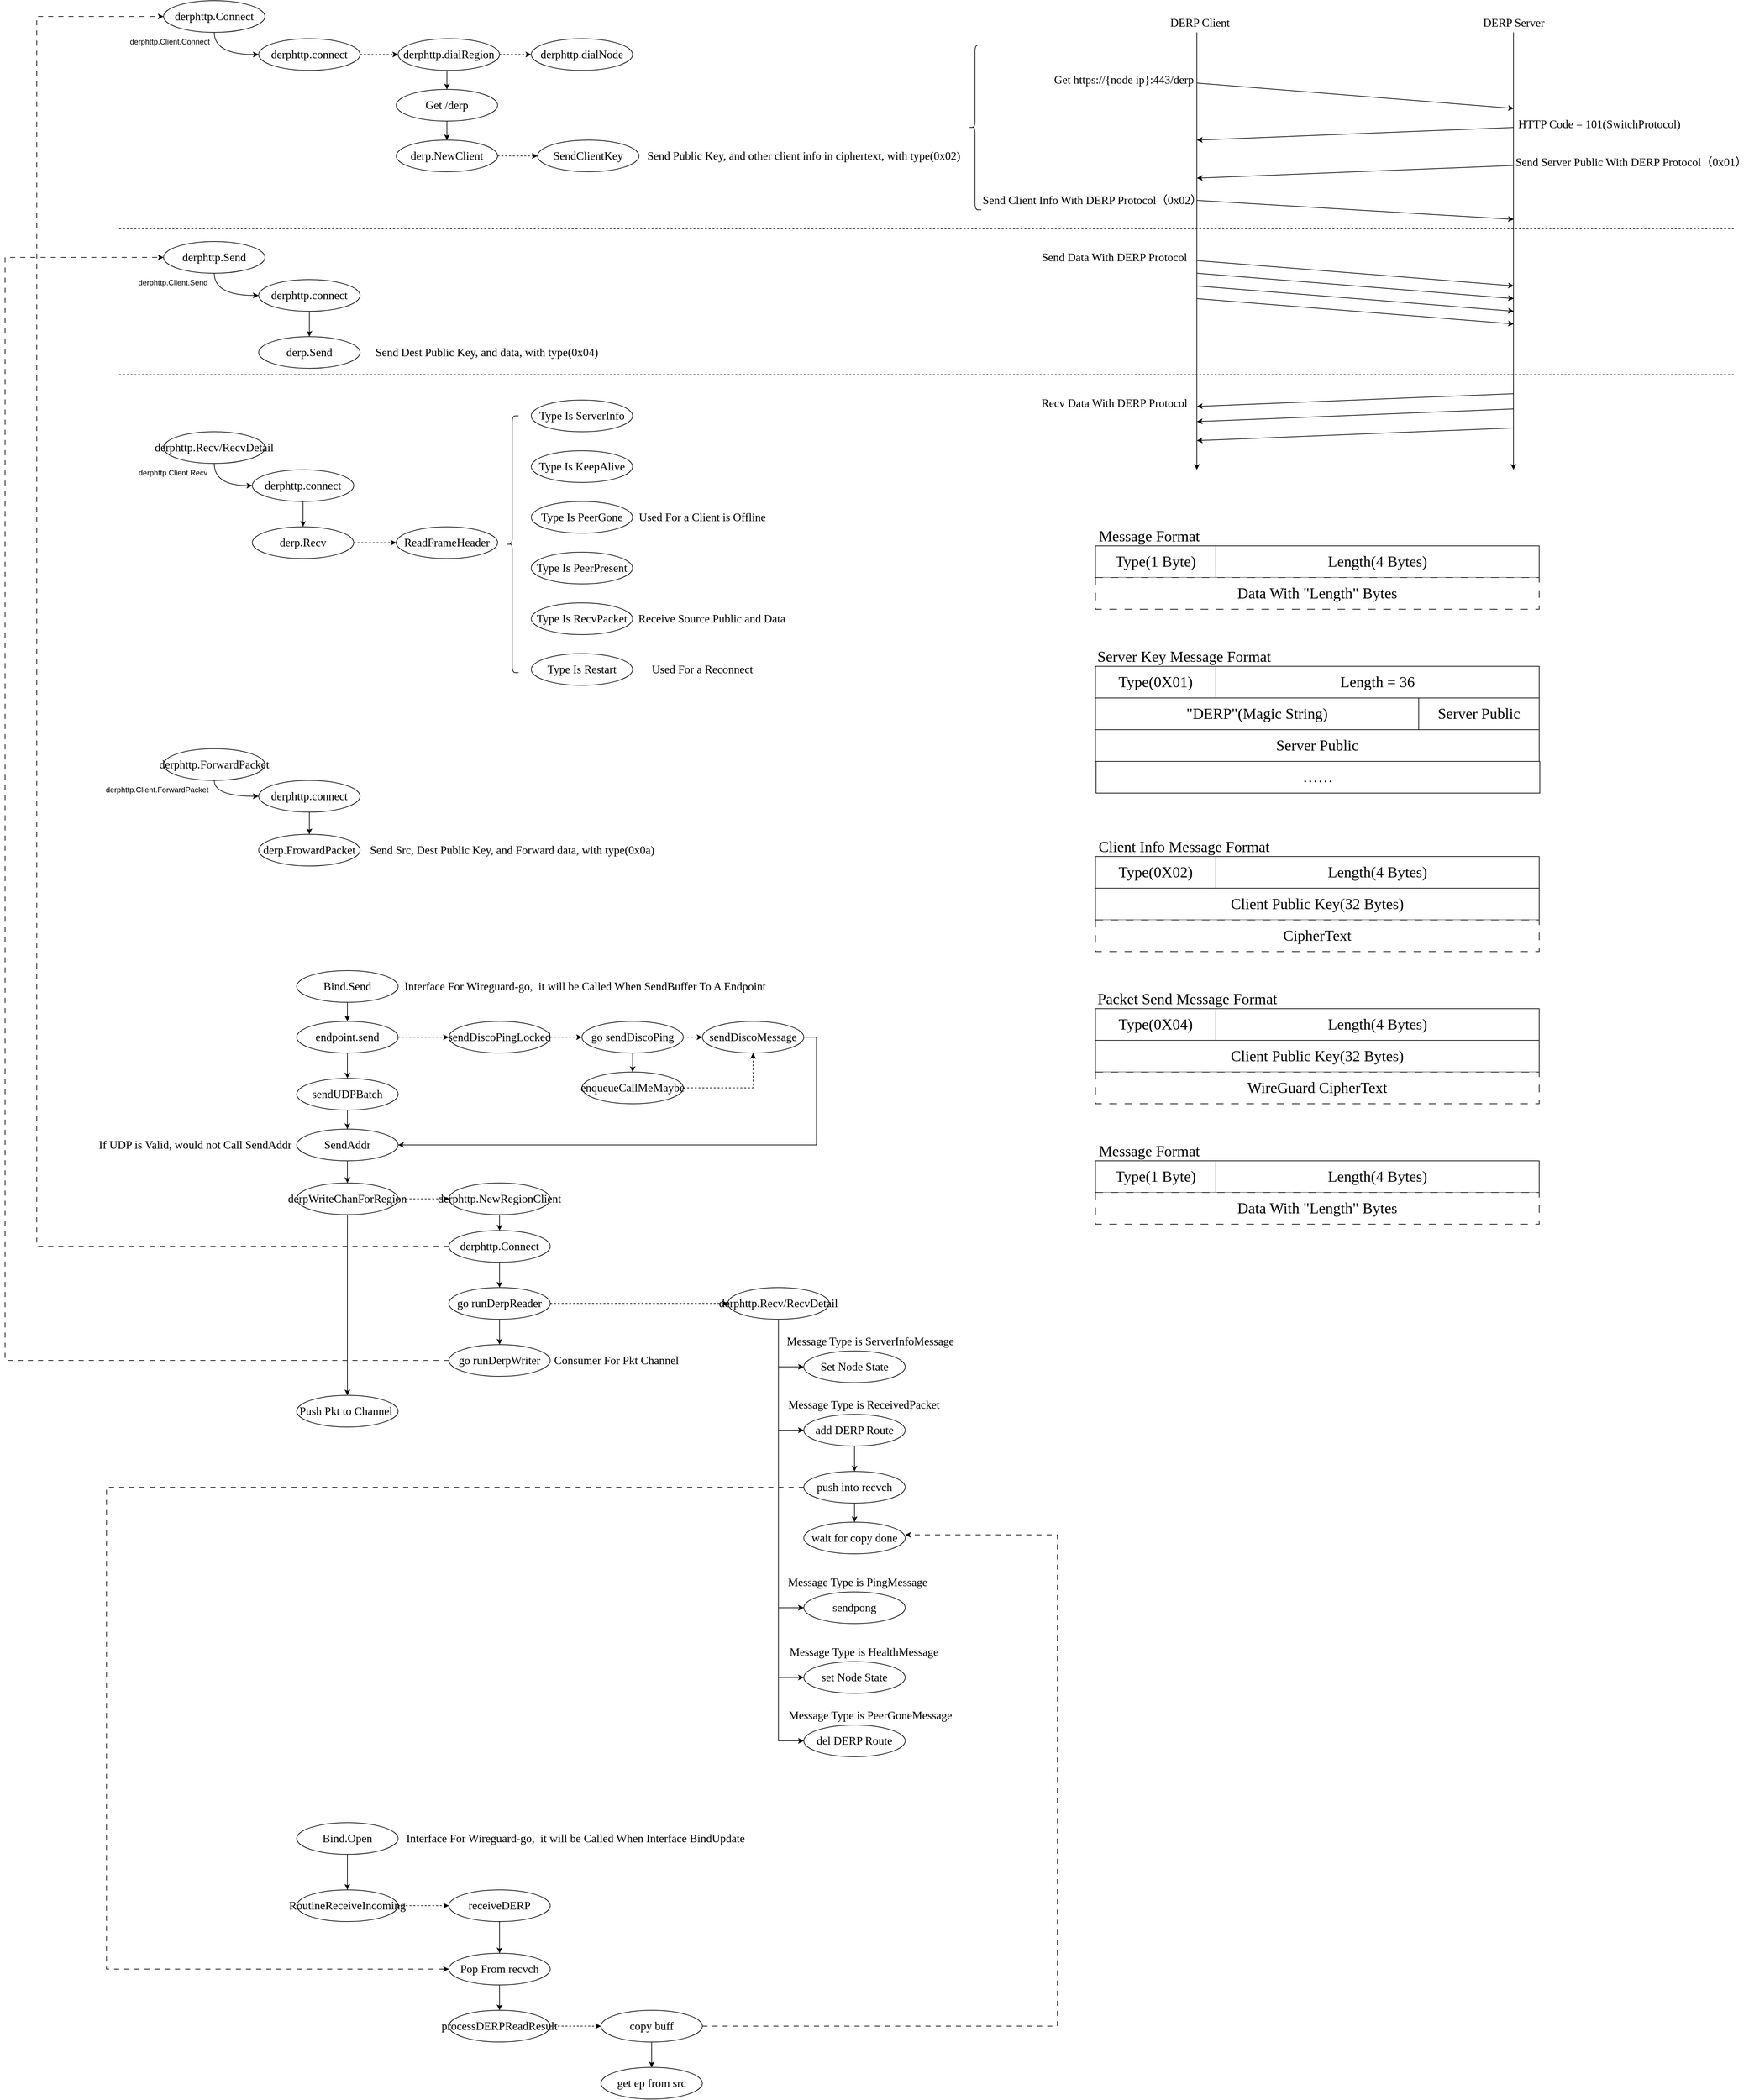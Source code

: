 <mxfile version="24.8.1">
  <diagram name="第 1 页" id="boaGlC_A0SEjg5snhlWo">
    <mxGraphModel dx="2440" dy="2461" grid="1" gridSize="10" guides="1" tooltips="1" connect="1" arrows="1" fold="1" page="1" pageScale="1" pageWidth="827" pageHeight="1169" math="0" shadow="0">
      <root>
        <mxCell id="0" />
        <mxCell id="1" parent="0" />
        <mxCell id="egJeK7IyAdFAndKhT8CJ-12" value="" style="group" vertex="1" connectable="0" parent="1">
          <mxGeometry x="260" y="-740" width="760" height="200" as="geometry" />
        </mxCell>
        <mxCell id="HHnwj9ZDeLS21Np8BCJO-33" style="edgeStyle=orthogonalEdgeStyle;rounded=0;orthogonalLoop=1;jettySize=auto;html=1;exitX=0.5;exitY=1;exitDx=0;exitDy=0;entryX=0;entryY=0.5;entryDx=0;entryDy=0;curved=1;" parent="egJeK7IyAdFAndKhT8CJ-12" source="HHnwj9ZDeLS21Np8BCJO-30" target="HHnwj9ZDeLS21Np8BCJO-32" edge="1">
          <mxGeometry relative="1" as="geometry" />
        </mxCell>
        <mxCell id="HHnwj9ZDeLS21Np8BCJO-30" value="&lt;font style=&quot;font-size: 18px;&quot; face=&quot;Times New Roman&quot;&gt;derphttp.Send&lt;/font&gt;" style="ellipse;whiteSpace=wrap;html=1;" parent="egJeK7IyAdFAndKhT8CJ-12" vertex="1">
          <mxGeometry x="50" width="160" height="50" as="geometry" />
        </mxCell>
        <mxCell id="HHnwj9ZDeLS21Np8BCJO-36" style="edgeStyle=orthogonalEdgeStyle;rounded=0;orthogonalLoop=1;jettySize=auto;html=1;exitX=0.5;exitY=1;exitDx=0;exitDy=0;entryX=0.5;entryY=0;entryDx=0;entryDy=0;" parent="egJeK7IyAdFAndKhT8CJ-12" source="HHnwj9ZDeLS21Np8BCJO-32" target="HHnwj9ZDeLS21Np8BCJO-35" edge="1">
          <mxGeometry relative="1" as="geometry" />
        </mxCell>
        <mxCell id="HHnwj9ZDeLS21Np8BCJO-32" value="&lt;font style=&quot;font-size: 18px;&quot; face=&quot;Times New Roman&quot;&gt;derphttp.connect&lt;/font&gt;" style="ellipse;whiteSpace=wrap;html=1;" parent="egJeK7IyAdFAndKhT8CJ-12" vertex="1">
          <mxGeometry x="200" y="60" width="160" height="50" as="geometry" />
        </mxCell>
        <mxCell id="HHnwj9ZDeLS21Np8BCJO-34" value="derphttp.Client.Send" style="text;html=1;align=center;verticalAlign=middle;whiteSpace=wrap;rounded=0;" parent="egJeK7IyAdFAndKhT8CJ-12" vertex="1">
          <mxGeometry y="50" width="130" height="30" as="geometry" />
        </mxCell>
        <mxCell id="HHnwj9ZDeLS21Np8BCJO-35" value="&lt;font style=&quot;font-size: 18px;&quot; face=&quot;Times New Roman&quot;&gt;derp.Send&lt;/font&gt;" style="ellipse;whiteSpace=wrap;html=1;" parent="egJeK7IyAdFAndKhT8CJ-12" vertex="1">
          <mxGeometry x="200" y="150" width="160" height="50" as="geometry" />
        </mxCell>
        <mxCell id="HHnwj9ZDeLS21Np8BCJO-38" value="&lt;font style=&quot;font-size: 18px;&quot; face=&quot;Times New Roman&quot;&gt;Send Dest Public Key, and data, with type(0x04)&lt;/font&gt;" style="text;html=1;align=center;verticalAlign=middle;whiteSpace=wrap;rounded=0;" parent="egJeK7IyAdFAndKhT8CJ-12" vertex="1">
          <mxGeometry x="360" y="160" width="400" height="30" as="geometry" />
        </mxCell>
        <mxCell id="egJeK7IyAdFAndKhT8CJ-14" value="" style="group" vertex="1" connectable="0" parent="1">
          <mxGeometry x="250" y="-1120" width="1330" height="270" as="geometry" />
        </mxCell>
        <mxCell id="HHnwj9ZDeLS21Np8BCJO-12" style="edgeStyle=orthogonalEdgeStyle;rounded=0;orthogonalLoop=1;jettySize=auto;html=1;exitX=0.5;exitY=1;exitDx=0;exitDy=0;entryX=0;entryY=0.5;entryDx=0;entryDy=0;curved=1;" parent="egJeK7IyAdFAndKhT8CJ-14" source="HHnwj9ZDeLS21Np8BCJO-9" target="HHnwj9ZDeLS21Np8BCJO-11" edge="1">
          <mxGeometry relative="1" as="geometry" />
        </mxCell>
        <mxCell id="HHnwj9ZDeLS21Np8BCJO-9" value="&lt;font style=&quot;font-size: 18px;&quot; face=&quot;Times New Roman&quot;&gt;derphttp.Connect&lt;/font&gt;" style="ellipse;whiteSpace=wrap;html=1;" parent="egJeK7IyAdFAndKhT8CJ-14" vertex="1">
          <mxGeometry x="60" width="160" height="50" as="geometry" />
        </mxCell>
        <mxCell id="HHnwj9ZDeLS21Np8BCJO-27" style="edgeStyle=orthogonalEdgeStyle;rounded=0;orthogonalLoop=1;jettySize=auto;html=1;exitX=1;exitY=0.5;exitDx=0;exitDy=0;entryX=0;entryY=0.5;entryDx=0;entryDy=0;dashed=1;" parent="egJeK7IyAdFAndKhT8CJ-14" source="HHnwj9ZDeLS21Np8BCJO-11" target="HHnwj9ZDeLS21Np8BCJO-18" edge="1">
          <mxGeometry relative="1" as="geometry" />
        </mxCell>
        <mxCell id="HHnwj9ZDeLS21Np8BCJO-11" value="&lt;font style=&quot;font-size: 18px;&quot; face=&quot;Times New Roman&quot;&gt;derphttp.connect&lt;/font&gt;" style="ellipse;whiteSpace=wrap;html=1;" parent="egJeK7IyAdFAndKhT8CJ-14" vertex="1">
          <mxGeometry x="210" y="60" width="160" height="50" as="geometry" />
        </mxCell>
        <mxCell id="HHnwj9ZDeLS21Np8BCJO-14" value="derphttp.Client.Connect" style="text;html=1;align=center;verticalAlign=middle;whiteSpace=wrap;rounded=0;" parent="egJeK7IyAdFAndKhT8CJ-14" vertex="1">
          <mxGeometry y="50" width="140" height="30" as="geometry" />
        </mxCell>
        <mxCell id="HHnwj9ZDeLS21Np8BCJO-25" style="edgeStyle=orthogonalEdgeStyle;rounded=0;orthogonalLoop=1;jettySize=auto;html=1;exitX=0.5;exitY=1;exitDx=0;exitDy=0;entryX=0.5;entryY=0;entryDx=0;entryDy=0;" parent="egJeK7IyAdFAndKhT8CJ-14" source="HHnwj9ZDeLS21Np8BCJO-18" target="HHnwj9ZDeLS21Np8BCJO-19" edge="1">
          <mxGeometry relative="1" as="geometry" />
        </mxCell>
        <mxCell id="HHnwj9ZDeLS21Np8BCJO-29" style="edgeStyle=orthogonalEdgeStyle;rounded=0;orthogonalLoop=1;jettySize=auto;html=1;exitX=1;exitY=0.5;exitDx=0;exitDy=0;entryX=0;entryY=0.5;entryDx=0;entryDy=0;dashed=1;" parent="egJeK7IyAdFAndKhT8CJ-14" source="HHnwj9ZDeLS21Np8BCJO-18" target="HHnwj9ZDeLS21Np8BCJO-28" edge="1">
          <mxGeometry relative="1" as="geometry" />
        </mxCell>
        <mxCell id="HHnwj9ZDeLS21Np8BCJO-18" value="&lt;font style=&quot;font-size: 18px;&quot; face=&quot;Times New Roman&quot;&gt;derphttp.dialRegion&lt;/font&gt;" style="ellipse;whiteSpace=wrap;html=1;" parent="egJeK7IyAdFAndKhT8CJ-14" vertex="1">
          <mxGeometry x="430" y="60" width="160" height="50" as="geometry" />
        </mxCell>
        <mxCell id="HHnwj9ZDeLS21Np8BCJO-26" style="edgeStyle=orthogonalEdgeStyle;rounded=0;orthogonalLoop=1;jettySize=auto;html=1;exitX=0.5;exitY=1;exitDx=0;exitDy=0;entryX=0.5;entryY=0;entryDx=0;entryDy=0;" parent="egJeK7IyAdFAndKhT8CJ-14" source="HHnwj9ZDeLS21Np8BCJO-19" target="HHnwj9ZDeLS21Np8BCJO-20" edge="1">
          <mxGeometry relative="1" as="geometry" />
        </mxCell>
        <mxCell id="HHnwj9ZDeLS21Np8BCJO-19" value="&lt;font style=&quot;font-size: 18px;&quot; face=&quot;Times New Roman&quot;&gt;Get /derp&lt;/font&gt;" style="ellipse;whiteSpace=wrap;html=1;" parent="egJeK7IyAdFAndKhT8CJ-14" vertex="1">
          <mxGeometry x="427" y="140" width="160" height="50" as="geometry" />
        </mxCell>
        <mxCell id="HHnwj9ZDeLS21Np8BCJO-24" style="edgeStyle=orthogonalEdgeStyle;rounded=0;orthogonalLoop=1;jettySize=auto;html=1;exitX=1;exitY=0.5;exitDx=0;exitDy=0;entryX=0;entryY=0.5;entryDx=0;entryDy=0;dashed=1;" parent="egJeK7IyAdFAndKhT8CJ-14" source="HHnwj9ZDeLS21Np8BCJO-20" target="HHnwj9ZDeLS21Np8BCJO-21" edge="1">
          <mxGeometry relative="1" as="geometry" />
        </mxCell>
        <mxCell id="HHnwj9ZDeLS21Np8BCJO-20" value="&lt;span style=&quot;font-family: &amp;quot;Times New Roman&amp;quot;; font-size: 18px;&quot;&gt;derp.NewClient&lt;/span&gt;" style="ellipse;whiteSpace=wrap;html=1;" parent="egJeK7IyAdFAndKhT8CJ-14" vertex="1">
          <mxGeometry x="427" y="220" width="160" height="50" as="geometry" />
        </mxCell>
        <mxCell id="HHnwj9ZDeLS21Np8BCJO-21" value="&lt;span style=&quot;font-family: &amp;quot;Times New Roman&amp;quot;; font-size: 18px;&quot;&gt;SendClientKey&lt;/span&gt;" style="ellipse;whiteSpace=wrap;html=1;" parent="egJeK7IyAdFAndKhT8CJ-14" vertex="1">
          <mxGeometry x="650" y="220" width="160" height="50" as="geometry" />
        </mxCell>
        <mxCell id="HHnwj9ZDeLS21Np8BCJO-23" value="&lt;font style=&quot;font-size: 18px;&quot; face=&quot;Times New Roman&quot;&gt;Send Public Key, and other client info in ciphertext, with type(0x02)&lt;/font&gt;" style="text;html=1;align=center;verticalAlign=middle;whiteSpace=wrap;rounded=0;" parent="egJeK7IyAdFAndKhT8CJ-14" vertex="1">
          <mxGeometry x="810" y="230" width="520" height="30" as="geometry" />
        </mxCell>
        <mxCell id="HHnwj9ZDeLS21Np8BCJO-28" value="&lt;font style=&quot;font-size: 18px;&quot; face=&quot;Times New Roman&quot;&gt;derphttp.dialNode&lt;/font&gt;" style="ellipse;whiteSpace=wrap;html=1;" parent="egJeK7IyAdFAndKhT8CJ-14" vertex="1">
          <mxGeometry x="640" y="60" width="160" height="50" as="geometry" />
        </mxCell>
        <mxCell id="egJeK7IyAdFAndKhT8CJ-16" value="" style="group" vertex="1" connectable="0" parent="1">
          <mxGeometry x="210" y="60" width="890" height="185" as="geometry" />
        </mxCell>
        <mxCell id="HHnwj9ZDeLS21Np8BCJO-46" value="&lt;font style=&quot;font-size: 18px;&quot; face=&quot;Times New Roman&quot;&gt;derp.FrowardPacket&lt;/font&gt;" style="ellipse;whiteSpace=wrap;html=1;" parent="egJeK7IyAdFAndKhT8CJ-16" vertex="1">
          <mxGeometry x="250" y="135" width="160" height="50" as="geometry" />
        </mxCell>
        <mxCell id="HHnwj9ZDeLS21Np8BCJO-47" style="edgeStyle=orthogonalEdgeStyle;rounded=0;orthogonalLoop=1;jettySize=auto;html=1;exitX=0.5;exitY=1;exitDx=0;exitDy=0;" parent="egJeK7IyAdFAndKhT8CJ-16" source="HHnwj9ZDeLS21Np8BCJO-43" target="HHnwj9ZDeLS21Np8BCJO-46" edge="1">
          <mxGeometry relative="1" as="geometry" />
        </mxCell>
        <mxCell id="HHnwj9ZDeLS21Np8BCJO-45" style="edgeStyle=orthogonalEdgeStyle;rounded=0;orthogonalLoop=1;jettySize=auto;html=1;exitX=0.5;exitY=1;exitDx=0;exitDy=0;entryX=0;entryY=0.5;entryDx=0;entryDy=0;curved=1;" parent="egJeK7IyAdFAndKhT8CJ-16" source="HHnwj9ZDeLS21Np8BCJO-39" target="HHnwj9ZDeLS21Np8BCJO-43" edge="1">
          <mxGeometry relative="1" as="geometry" />
        </mxCell>
        <mxCell id="HHnwj9ZDeLS21Np8BCJO-39" value="&lt;font style=&quot;font-size: 18px;&quot; face=&quot;Times New Roman&quot;&gt;derphttp.ForwardPacket&lt;/font&gt;" style="ellipse;whiteSpace=wrap;html=1;" parent="egJeK7IyAdFAndKhT8CJ-16" vertex="1">
          <mxGeometry x="100" width="160" height="50" as="geometry" />
        </mxCell>
        <mxCell id="HHnwj9ZDeLS21Np8BCJO-42" value="derphttp.Client.ForwardPacket" style="text;html=1;align=center;verticalAlign=middle;whiteSpace=wrap;rounded=0;" parent="egJeK7IyAdFAndKhT8CJ-16" vertex="1">
          <mxGeometry y="50" width="180" height="30" as="geometry" />
        </mxCell>
        <mxCell id="HHnwj9ZDeLS21Np8BCJO-43" value="&lt;font style=&quot;font-size: 18px;&quot; face=&quot;Times New Roman&quot;&gt;derphttp.connect&lt;/font&gt;" style="ellipse;whiteSpace=wrap;html=1;" parent="egJeK7IyAdFAndKhT8CJ-16" vertex="1">
          <mxGeometry x="250" y="50" width="160" height="50" as="geometry" />
        </mxCell>
        <mxCell id="HHnwj9ZDeLS21Np8BCJO-48" value="&lt;font style=&quot;font-size: 18px;&quot; face=&quot;Times New Roman&quot;&gt;Send Src, Dest Public Key, and Forward data, with type(0x0a)&lt;/font&gt;" style="text;html=1;align=center;verticalAlign=middle;whiteSpace=wrap;rounded=0;" parent="egJeK7IyAdFAndKhT8CJ-16" vertex="1">
          <mxGeometry x="410" y="145" width="480" height="30" as="geometry" />
        </mxCell>
        <mxCell id="egJeK7IyAdFAndKhT8CJ-17" value="" style="group" vertex="1" connectable="0" parent="1">
          <mxGeometry x="260" y="-490" width="1040" height="450" as="geometry" />
        </mxCell>
        <mxCell id="HHnwj9ZDeLS21Np8BCJO-53" style="edgeStyle=orthogonalEdgeStyle;rounded=0;orthogonalLoop=1;jettySize=auto;html=1;exitX=0.5;exitY=1;exitDx=0;exitDy=0;entryX=0;entryY=0.5;entryDx=0;entryDy=0;curved=1;" parent="egJeK7IyAdFAndKhT8CJ-17" source="HHnwj9ZDeLS21Np8BCJO-49" target="HHnwj9ZDeLS21Np8BCJO-52" edge="1">
          <mxGeometry relative="1" as="geometry" />
        </mxCell>
        <mxCell id="HHnwj9ZDeLS21Np8BCJO-49" value="&lt;font style=&quot;font-size: 18px;&quot; face=&quot;Times New Roman&quot;&gt;derphttp.Recv/RecvDetail&lt;/font&gt;" style="ellipse;whiteSpace=wrap;html=1;" parent="egJeK7IyAdFAndKhT8CJ-17" vertex="1">
          <mxGeometry x="50" y="50" width="160" height="50" as="geometry" />
        </mxCell>
        <mxCell id="HHnwj9ZDeLS21Np8BCJO-56" style="edgeStyle=orthogonalEdgeStyle;rounded=0;orthogonalLoop=1;jettySize=auto;html=1;exitX=0.5;exitY=1;exitDx=0;exitDy=0;entryX=0.5;entryY=0;entryDx=0;entryDy=0;" parent="egJeK7IyAdFAndKhT8CJ-17" source="HHnwj9ZDeLS21Np8BCJO-52" target="HHnwj9ZDeLS21Np8BCJO-55" edge="1">
          <mxGeometry relative="1" as="geometry" />
        </mxCell>
        <mxCell id="HHnwj9ZDeLS21Np8BCJO-52" value="&lt;font style=&quot;font-size: 18px;&quot; face=&quot;Times New Roman&quot;&gt;derphttp.connect&lt;/font&gt;" style="ellipse;whiteSpace=wrap;html=1;" parent="egJeK7IyAdFAndKhT8CJ-17" vertex="1">
          <mxGeometry x="190" y="110" width="160" height="50" as="geometry" />
        </mxCell>
        <mxCell id="HHnwj9ZDeLS21Np8BCJO-54" value="derphttp.Client.Recv" style="text;html=1;align=center;verticalAlign=middle;whiteSpace=wrap;rounded=0;" parent="egJeK7IyAdFAndKhT8CJ-17" vertex="1">
          <mxGeometry y="100" width="130" height="30" as="geometry" />
        </mxCell>
        <mxCell id="HHnwj9ZDeLS21Np8BCJO-73" style="edgeStyle=orthogonalEdgeStyle;rounded=0;orthogonalLoop=1;jettySize=auto;html=1;exitX=1;exitY=0.5;exitDx=0;exitDy=0;entryX=0;entryY=0.5;entryDx=0;entryDy=0;dashed=1;" parent="egJeK7IyAdFAndKhT8CJ-17" source="HHnwj9ZDeLS21Np8BCJO-55" target="HHnwj9ZDeLS21Np8BCJO-58" edge="1">
          <mxGeometry relative="1" as="geometry" />
        </mxCell>
        <mxCell id="HHnwj9ZDeLS21Np8BCJO-55" value="&lt;font style=&quot;font-size: 18px;&quot; face=&quot;Times New Roman&quot;&gt;derp.Recv&lt;/font&gt;" style="ellipse;whiteSpace=wrap;html=1;" parent="egJeK7IyAdFAndKhT8CJ-17" vertex="1">
          <mxGeometry x="190" y="200" width="160" height="50" as="geometry" />
        </mxCell>
        <mxCell id="HHnwj9ZDeLS21Np8BCJO-58" value="&lt;font style=&quot;font-size: 18px;&quot; face=&quot;Times New Roman&quot;&gt;ReadFrameHeader&lt;/font&gt;" style="ellipse;whiteSpace=wrap;html=1;" parent="egJeK7IyAdFAndKhT8CJ-17" vertex="1">
          <mxGeometry x="417" y="200" width="160" height="50" as="geometry" />
        </mxCell>
        <mxCell id="HHnwj9ZDeLS21Np8BCJO-60" value="" style="shape=curlyBracket;whiteSpace=wrap;html=1;rounded=1;labelPosition=left;verticalLabelPosition=middle;align=right;verticalAlign=middle;" parent="egJeK7IyAdFAndKhT8CJ-17" vertex="1">
          <mxGeometry x="590" y="25" width="20" height="405" as="geometry" />
        </mxCell>
        <mxCell id="HHnwj9ZDeLS21Np8BCJO-61" value="&lt;font style=&quot;font-size: 18px;&quot; face=&quot;Times New Roman&quot;&gt;Type Is ServerInfo&lt;/font&gt;" style="ellipse;whiteSpace=wrap;html=1;" parent="egJeK7IyAdFAndKhT8CJ-17" vertex="1">
          <mxGeometry x="630" width="160" height="50" as="geometry" />
        </mxCell>
        <mxCell id="HHnwj9ZDeLS21Np8BCJO-62" value="&lt;font style=&quot;font-size: 18px;&quot; face=&quot;Times New Roman&quot;&gt;Type Is KeepAlive&lt;/font&gt;" style="ellipse;whiteSpace=wrap;html=1;" parent="egJeK7IyAdFAndKhT8CJ-17" vertex="1">
          <mxGeometry x="630" y="80" width="160" height="50" as="geometry" />
        </mxCell>
        <mxCell id="HHnwj9ZDeLS21Np8BCJO-65" value="&lt;font style=&quot;font-size: 18px;&quot; face=&quot;Times New Roman&quot;&gt;Type Is PeerGone&lt;/font&gt;" style="ellipse;whiteSpace=wrap;html=1;" parent="egJeK7IyAdFAndKhT8CJ-17" vertex="1">
          <mxGeometry x="630" y="160" width="160" height="50" as="geometry" />
        </mxCell>
        <mxCell id="HHnwj9ZDeLS21Np8BCJO-66" value="&lt;font style=&quot;font-size: 18px;&quot; face=&quot;Times New Roman&quot;&gt;Used For a Client is Offline&lt;/font&gt;" style="text;html=1;align=center;verticalAlign=middle;whiteSpace=wrap;rounded=0;" parent="egJeK7IyAdFAndKhT8CJ-17" vertex="1">
          <mxGeometry x="790" y="170" width="220" height="30" as="geometry" />
        </mxCell>
        <mxCell id="HHnwj9ZDeLS21Np8BCJO-67" value="&lt;font style=&quot;font-size: 18px;&quot; face=&quot;Times New Roman&quot;&gt;Type Is PeerPresent&lt;/font&gt;" style="ellipse;whiteSpace=wrap;html=1;" parent="egJeK7IyAdFAndKhT8CJ-17" vertex="1">
          <mxGeometry x="630" y="240" width="160" height="50" as="geometry" />
        </mxCell>
        <mxCell id="HHnwj9ZDeLS21Np8BCJO-68" value="&lt;font style=&quot;font-size: 18px;&quot; face=&quot;Times New Roman&quot;&gt;Type Is RecvPacket&lt;/font&gt;" style="ellipse;whiteSpace=wrap;html=1;" parent="egJeK7IyAdFAndKhT8CJ-17" vertex="1">
          <mxGeometry x="630" y="320" width="160" height="50" as="geometry" />
        </mxCell>
        <mxCell id="HHnwj9ZDeLS21Np8BCJO-69" value="&lt;font style=&quot;font-size: 18px;&quot; face=&quot;Times New Roman&quot;&gt;Receive Source Public and Data&lt;/font&gt;" style="text;html=1;align=center;verticalAlign=middle;whiteSpace=wrap;rounded=0;" parent="egJeK7IyAdFAndKhT8CJ-17" vertex="1">
          <mxGeometry x="790" y="330" width="250" height="30" as="geometry" />
        </mxCell>
        <mxCell id="HHnwj9ZDeLS21Np8BCJO-70" value="&lt;font style=&quot;font-size: 18px;&quot; face=&quot;Times New Roman&quot;&gt;Type Is Restart&lt;/font&gt;" style="ellipse;whiteSpace=wrap;html=1;" parent="egJeK7IyAdFAndKhT8CJ-17" vertex="1">
          <mxGeometry x="630" y="400" width="160" height="50" as="geometry" />
        </mxCell>
        <mxCell id="HHnwj9ZDeLS21Np8BCJO-71" value="&lt;font style=&quot;font-size: 18px;&quot; face=&quot;Times New Roman&quot;&gt;Used For a Reconnect&lt;/font&gt;" style="text;html=1;align=center;verticalAlign=middle;whiteSpace=wrap;rounded=0;" parent="egJeK7IyAdFAndKhT8CJ-17" vertex="1">
          <mxGeometry x="790" y="410" width="220" height="30" as="geometry" />
        </mxCell>
        <mxCell id="egJeK7IyAdFAndKhT8CJ-20" value="" style="endArrow=none;dashed=1;html=1;rounded=0;" edge="1" parent="1">
          <mxGeometry width="50" height="50" relative="1" as="geometry">
            <mxPoint x="240" y="-760" as="sourcePoint" />
            <mxPoint x="2790" y="-760" as="targetPoint" />
          </mxGeometry>
        </mxCell>
        <mxCell id="oFC3k6cB1DwRkjMcpZ91-4" value="&lt;font style=&quot;font-size: 18px;&quot; face=&quot;Times New Roman&quot;&gt;DERP Client&lt;/font&gt;" style="text;html=1;align=center;verticalAlign=middle;whiteSpace=wrap;rounded=0;" parent="1" vertex="1">
          <mxGeometry x="1870" y="-1100" width="150" height="30" as="geometry" />
        </mxCell>
        <mxCell id="oFC3k6cB1DwRkjMcpZ91-5" value="&lt;font style=&quot;font-size: 18px;&quot; face=&quot;Times New Roman&quot;&gt;DERP Server&lt;/font&gt;" style="text;html=1;align=center;verticalAlign=middle;whiteSpace=wrap;rounded=0;" parent="1" vertex="1">
          <mxGeometry x="2380" y="-1100" width="120" height="30" as="geometry" />
        </mxCell>
        <mxCell id="oFC3k6cB1DwRkjMcpZ91-6" value="" style="endArrow=classic;html=1;rounded=0;" parent="1" edge="1">
          <mxGeometry width="50" height="50" relative="1" as="geometry">
            <mxPoint x="1940" y="-1070" as="sourcePoint" />
            <mxPoint x="1940" y="-380" as="targetPoint" />
          </mxGeometry>
        </mxCell>
        <mxCell id="oFC3k6cB1DwRkjMcpZ91-7" value="" style="endArrow=classic;html=1;rounded=0;" parent="1" edge="1">
          <mxGeometry width="50" height="50" relative="1" as="geometry">
            <mxPoint x="2439.5" y="-1070" as="sourcePoint" />
            <mxPoint x="2439.5" y="-380" as="targetPoint" />
          </mxGeometry>
        </mxCell>
        <mxCell id="egJeK7IyAdFAndKhT8CJ-1" value="" style="endArrow=classic;html=1;rounded=0;" edge="1" parent="1">
          <mxGeometry width="50" height="50" relative="1" as="geometry">
            <mxPoint x="1940" y="-990" as="sourcePoint" />
            <mxPoint x="2440" y="-950" as="targetPoint" />
          </mxGeometry>
        </mxCell>
        <mxCell id="egJeK7IyAdFAndKhT8CJ-2" value="&lt;font style=&quot;font-size: 18px;&quot; face=&quot;Times New Roman&quot;&gt;Get https://{node ip}:443/derp&lt;/font&gt;" style="text;html=1;align=center;verticalAlign=middle;whiteSpace=wrap;rounded=0;" vertex="1" parent="1">
          <mxGeometry x="1710" y="-1010" width="230" height="30" as="geometry" />
        </mxCell>
        <mxCell id="egJeK7IyAdFAndKhT8CJ-3" value="" style="endArrow=classic;html=1;rounded=0;" edge="1" parent="1">
          <mxGeometry width="50" height="50" relative="1" as="geometry">
            <mxPoint x="2440" y="-920" as="sourcePoint" />
            <mxPoint x="1940" y="-900" as="targetPoint" />
          </mxGeometry>
        </mxCell>
        <mxCell id="egJeK7IyAdFAndKhT8CJ-4" value="&lt;font style=&quot;font-size: 18px;&quot; face=&quot;Times New Roman&quot;&gt;HTTP Code = 101(SwitchProtocol)&lt;/font&gt;" style="text;html=1;align=center;verticalAlign=middle;whiteSpace=wrap;rounded=0;" vertex="1" parent="1">
          <mxGeometry x="2440" y="-940" width="270" height="30" as="geometry" />
        </mxCell>
        <mxCell id="egJeK7IyAdFAndKhT8CJ-5" value="" style="endArrow=classic;html=1;rounded=0;" edge="1" parent="1">
          <mxGeometry width="50" height="50" relative="1" as="geometry">
            <mxPoint x="2440" y="-860" as="sourcePoint" />
            <mxPoint x="1940" y="-840" as="targetPoint" />
          </mxGeometry>
        </mxCell>
        <mxCell id="egJeK7IyAdFAndKhT8CJ-6" value="&lt;font face=&quot;Times New Roman&quot;&gt;&lt;span style=&quot;font-size: 18px;&quot;&gt;Send Server Public With&amp;nbsp;&lt;/span&gt;&lt;/font&gt;&lt;span style=&quot;font-family: &amp;quot;Times New Roman&amp;quot;; font-size: 18px;&quot;&gt;DERP Protocol（0x01）&lt;/span&gt;" style="text;html=1;align=center;verticalAlign=middle;whiteSpace=wrap;rounded=0;" vertex="1" parent="1">
          <mxGeometry x="2440" y="-880" width="370" height="30" as="geometry" />
        </mxCell>
        <mxCell id="egJeK7IyAdFAndKhT8CJ-7" value="" style="endArrow=classic;html=1;rounded=0;" edge="1" parent="1">
          <mxGeometry width="50" height="50" relative="1" as="geometry">
            <mxPoint x="1940" y="-805" as="sourcePoint" />
            <mxPoint x="2440" y="-775" as="targetPoint" />
          </mxGeometry>
        </mxCell>
        <mxCell id="egJeK7IyAdFAndKhT8CJ-8" value="&lt;font face=&quot;Times New Roman&quot;&gt;&lt;span style=&quot;font-size: 18px;&quot;&gt;Send Client Info With&amp;nbsp;&lt;/span&gt;&lt;/font&gt;&lt;span style=&quot;font-family: &amp;quot;Times New Roman&amp;quot;; font-size: 18px;&quot;&gt;DERP Protocol（0x02）&lt;/span&gt;" style="text;html=1;align=center;verticalAlign=middle;whiteSpace=wrap;rounded=0;" vertex="1" parent="1">
          <mxGeometry x="1600" y="-820" width="350" height="30" as="geometry" />
        </mxCell>
        <mxCell id="egJeK7IyAdFAndKhT8CJ-9" value="" style="shape=curlyBracket;whiteSpace=wrap;html=1;rounded=1;labelPosition=left;verticalLabelPosition=middle;align=right;verticalAlign=middle;" vertex="1" parent="1">
          <mxGeometry x="1580" y="-1050" width="20" height="260" as="geometry" />
        </mxCell>
        <mxCell id="egJeK7IyAdFAndKhT8CJ-21" value="" style="endArrow=classic;html=1;rounded=0;" edge="1" parent="1">
          <mxGeometry width="50" height="50" relative="1" as="geometry">
            <mxPoint x="1940" y="-710" as="sourcePoint" />
            <mxPoint x="2440" y="-670" as="targetPoint" />
          </mxGeometry>
        </mxCell>
        <mxCell id="egJeK7IyAdFAndKhT8CJ-22" value="&lt;font face=&quot;Times New Roman&quot;&gt;&lt;span style=&quot;font-size: 18px;&quot;&gt;Send Data With&amp;nbsp;&lt;/span&gt;&lt;/font&gt;&lt;span style=&quot;font-family: &amp;quot;Times New Roman&amp;quot;; font-size: 18px;&quot;&gt;DERP Protocol&lt;/span&gt;" style="text;html=1;align=center;verticalAlign=middle;whiteSpace=wrap;rounded=0;" vertex="1" parent="1">
          <mxGeometry x="1680" y="-730" width="260" height="30" as="geometry" />
        </mxCell>
        <mxCell id="egJeK7IyAdFAndKhT8CJ-23" value="" style="endArrow=classic;html=1;rounded=0;" edge="1" parent="1">
          <mxGeometry width="50" height="50" relative="1" as="geometry">
            <mxPoint x="1940" y="-670" as="sourcePoint" />
            <mxPoint x="2440" y="-630" as="targetPoint" />
          </mxGeometry>
        </mxCell>
        <mxCell id="egJeK7IyAdFAndKhT8CJ-24" value="" style="endArrow=classic;html=1;rounded=0;" edge="1" parent="1">
          <mxGeometry width="50" height="50" relative="1" as="geometry">
            <mxPoint x="1940" y="-690" as="sourcePoint" />
            <mxPoint x="2440" y="-650" as="targetPoint" />
          </mxGeometry>
        </mxCell>
        <mxCell id="egJeK7IyAdFAndKhT8CJ-25" value="" style="endArrow=classic;html=1;rounded=0;" edge="1" parent="1">
          <mxGeometry width="50" height="50" relative="1" as="geometry">
            <mxPoint x="1940" y="-650" as="sourcePoint" />
            <mxPoint x="2440" y="-610" as="targetPoint" />
          </mxGeometry>
        </mxCell>
        <mxCell id="egJeK7IyAdFAndKhT8CJ-31" style="edgeStyle=orthogonalEdgeStyle;rounded=0;orthogonalLoop=1;jettySize=auto;html=1;exitX=0;exitY=0.5;exitDx=0;exitDy=0;entryX=0;entryY=0.5;entryDx=0;entryDy=0;dashed=1;dashPattern=8 8;" edge="1" parent="1" source="HHnwj9ZDeLS21Np8BCJO-135" target="HHnwj9ZDeLS21Np8BCJO-30">
          <mxGeometry relative="1" as="geometry">
            <Array as="points">
              <mxPoint x="60" y="1025" />
              <mxPoint x="60" y="-715" />
            </Array>
          </mxGeometry>
        </mxCell>
        <mxCell id="egJeK7IyAdFAndKhT8CJ-32" style="edgeStyle=orthogonalEdgeStyle;rounded=0;orthogonalLoop=1;jettySize=auto;html=1;exitX=0;exitY=0.5;exitDx=0;exitDy=0;entryX=0;entryY=0.5;entryDx=0;entryDy=0;dashed=1;dashPattern=8 8;" edge="1" parent="1" source="HHnwj9ZDeLS21Np8BCJO-132" target="HHnwj9ZDeLS21Np8BCJO-9">
          <mxGeometry relative="1" as="geometry">
            <Array as="points">
              <mxPoint x="110" y="845" />
              <mxPoint x="110" y="-1095" />
            </Array>
          </mxGeometry>
        </mxCell>
        <mxCell id="egJeK7IyAdFAndKhT8CJ-33" value="" style="endArrow=classic;html=1;rounded=0;" edge="1" parent="1">
          <mxGeometry width="50" height="50" relative="1" as="geometry">
            <mxPoint x="2440" y="-500" as="sourcePoint" />
            <mxPoint x="1940" y="-480" as="targetPoint" />
          </mxGeometry>
        </mxCell>
        <mxCell id="egJeK7IyAdFAndKhT8CJ-34" value="" style="endArrow=classic;html=1;rounded=0;" edge="1" parent="1">
          <mxGeometry width="50" height="50" relative="1" as="geometry">
            <mxPoint x="2440" y="-476" as="sourcePoint" />
            <mxPoint x="1940" y="-456" as="targetPoint" />
          </mxGeometry>
        </mxCell>
        <mxCell id="egJeK7IyAdFAndKhT8CJ-35" value="" style="endArrow=classic;html=1;rounded=0;" edge="1" parent="1">
          <mxGeometry width="50" height="50" relative="1" as="geometry">
            <mxPoint x="2440" y="-446" as="sourcePoint" />
            <mxPoint x="1940" y="-426" as="targetPoint" />
          </mxGeometry>
        </mxCell>
        <mxCell id="egJeK7IyAdFAndKhT8CJ-36" value="" style="endArrow=none;dashed=1;html=1;rounded=0;" edge="1" parent="1">
          <mxGeometry width="50" height="50" relative="1" as="geometry">
            <mxPoint x="240" y="-530" as="sourcePoint" />
            <mxPoint x="2790" y="-530" as="targetPoint" />
          </mxGeometry>
        </mxCell>
        <mxCell id="egJeK7IyAdFAndKhT8CJ-59" value="" style="group" vertex="1" connectable="0" parent="1">
          <mxGeometry x="200" y="410" width="1370" height="1240" as="geometry" />
        </mxCell>
        <mxCell id="egJeK7IyAdFAndKhT8CJ-28" value="&lt;font style=&quot;font-size: 18px;&quot; face=&quot;Times New Roman&quot;&gt;Push Pkt to Channel&amp;nbsp;&lt;/font&gt;" style="ellipse;whiteSpace=wrap;html=1;" vertex="1" parent="egJeK7IyAdFAndKhT8CJ-59">
          <mxGeometry x="320" y="670" width="160" height="50" as="geometry" />
        </mxCell>
        <mxCell id="oFC3k6cB1DwRkjMcpZ91-2" style="edgeStyle=orthogonalEdgeStyle;rounded=0;orthogonalLoop=1;jettySize=auto;html=1;exitX=1;exitY=0.5;exitDx=0;exitDy=0;entryX=0;entryY=0.5;entryDx=0;entryDy=0;dashed=1;" parent="egJeK7IyAdFAndKhT8CJ-59" source="HHnwj9ZDeLS21Np8BCJO-130" target="oFC3k6cB1DwRkjMcpZ91-1" edge="1">
          <mxGeometry relative="1" as="geometry" />
        </mxCell>
        <mxCell id="egJeK7IyAdFAndKhT8CJ-29" style="edgeStyle=orthogonalEdgeStyle;rounded=0;orthogonalLoop=1;jettySize=auto;html=1;exitX=0.5;exitY=1;exitDx=0;exitDy=0;entryX=0.5;entryY=0;entryDx=0;entryDy=0;" edge="1" parent="egJeK7IyAdFAndKhT8CJ-59" source="HHnwj9ZDeLS21Np8BCJO-130" target="egJeK7IyAdFAndKhT8CJ-28">
          <mxGeometry relative="1" as="geometry">
            <mxPoint x="400.333" y="650" as="targetPoint" />
          </mxGeometry>
        </mxCell>
        <mxCell id="HHnwj9ZDeLS21Np8BCJO-130" value="&lt;font face=&quot;Times New Roman&quot;&gt;&lt;span style=&quot;font-size: 18px;&quot;&gt;derpWriteChanForRegion&lt;/span&gt;&lt;/font&gt;" style="ellipse;whiteSpace=wrap;html=1;" parent="egJeK7IyAdFAndKhT8CJ-59" vertex="1">
          <mxGeometry x="320" y="335" width="160" height="50" as="geometry" />
        </mxCell>
        <mxCell id="HHnwj9ZDeLS21Np8BCJO-136" style="edgeStyle=orthogonalEdgeStyle;rounded=0;orthogonalLoop=1;jettySize=auto;html=1;exitX=0.5;exitY=1;exitDx=0;exitDy=0;entryX=0.5;entryY=0;entryDx=0;entryDy=0;" parent="egJeK7IyAdFAndKhT8CJ-59" source="HHnwj9ZDeLS21Np8BCJO-132" target="HHnwj9ZDeLS21Np8BCJO-134" edge="1">
          <mxGeometry relative="1" as="geometry" />
        </mxCell>
        <mxCell id="HHnwj9ZDeLS21Np8BCJO-132" value="&lt;font style=&quot;font-size: 18px;&quot; face=&quot;Times New Roman&quot;&gt;derphttp.Connect&lt;/font&gt;" style="ellipse;whiteSpace=wrap;html=1;" parent="egJeK7IyAdFAndKhT8CJ-59" vertex="1">
          <mxGeometry x="560" y="410" width="160" height="50" as="geometry" />
        </mxCell>
        <mxCell id="HHnwj9ZDeLS21Np8BCJO-137" style="edgeStyle=orthogonalEdgeStyle;rounded=0;orthogonalLoop=1;jettySize=auto;html=1;exitX=0.5;exitY=1;exitDx=0;exitDy=0;entryX=0.5;entryY=0;entryDx=0;entryDy=0;" parent="egJeK7IyAdFAndKhT8CJ-59" source="HHnwj9ZDeLS21Np8BCJO-134" target="HHnwj9ZDeLS21Np8BCJO-135" edge="1">
          <mxGeometry relative="1" as="geometry" />
        </mxCell>
        <mxCell id="egJeK7IyAdFAndKhT8CJ-38" style="edgeStyle=orthogonalEdgeStyle;rounded=0;orthogonalLoop=1;jettySize=auto;html=1;exitX=1;exitY=0.5;exitDx=0;exitDy=0;entryX=0;entryY=0.5;entryDx=0;entryDy=0;dashed=1;" edge="1" parent="egJeK7IyAdFAndKhT8CJ-59" source="HHnwj9ZDeLS21Np8BCJO-134" target="egJeK7IyAdFAndKhT8CJ-37">
          <mxGeometry relative="1" as="geometry" />
        </mxCell>
        <mxCell id="HHnwj9ZDeLS21Np8BCJO-134" value="&lt;font style=&quot;font-size: 18px;&quot; face=&quot;Times New Roman&quot;&gt;go runDerpReader&lt;/font&gt;" style="ellipse;whiteSpace=wrap;html=1;" parent="egJeK7IyAdFAndKhT8CJ-59" vertex="1">
          <mxGeometry x="560" y="500" width="160" height="50" as="geometry" />
        </mxCell>
        <mxCell id="HHnwj9ZDeLS21Np8BCJO-135" value="&lt;font style=&quot;font-size: 18px;&quot; face=&quot;Times New Roman&quot;&gt;go runDerpWriter&lt;/font&gt;" style="ellipse;whiteSpace=wrap;html=1;" parent="egJeK7IyAdFAndKhT8CJ-59" vertex="1">
          <mxGeometry x="560" y="590" width="160" height="50" as="geometry" />
        </mxCell>
        <mxCell id="HHnwj9ZDeLS21Np8BCJO-139" style="edgeStyle=orthogonalEdgeStyle;rounded=0;orthogonalLoop=1;jettySize=auto;html=1;exitX=0.5;exitY=1;exitDx=0;exitDy=0;entryX=0.5;entryY=0;entryDx=0;entryDy=0;" parent="egJeK7IyAdFAndKhT8CJ-59" source="HHnwj9ZDeLS21Np8BCJO-138" target="HHnwj9ZDeLS21Np8BCJO-130" edge="1">
          <mxGeometry relative="1" as="geometry" />
        </mxCell>
        <mxCell id="HHnwj9ZDeLS21Np8BCJO-138" value="&lt;font face=&quot;Times New Roman&quot;&gt;&lt;span style=&quot;font-size: 18px;&quot;&gt;SendAddr&lt;/span&gt;&lt;/font&gt;" style="ellipse;whiteSpace=wrap;html=1;" parent="egJeK7IyAdFAndKhT8CJ-59" vertex="1">
          <mxGeometry x="320" y="250" width="160" height="50" as="geometry" />
        </mxCell>
        <mxCell id="HHnwj9ZDeLS21Np8BCJO-146" style="edgeStyle=orthogonalEdgeStyle;rounded=0;orthogonalLoop=1;jettySize=auto;html=1;exitX=1;exitY=0.5;exitDx=0;exitDy=0;entryX=0;entryY=0.5;entryDx=0;entryDy=0;dashed=1;" parent="egJeK7IyAdFAndKhT8CJ-59" source="HHnwj9ZDeLS21Np8BCJO-140" target="HHnwj9ZDeLS21Np8BCJO-145" edge="1">
          <mxGeometry relative="1" as="geometry" />
        </mxCell>
        <mxCell id="HHnwj9ZDeLS21Np8BCJO-157" style="edgeStyle=orthogonalEdgeStyle;rounded=0;orthogonalLoop=1;jettySize=auto;html=1;exitX=0.5;exitY=1;exitDx=0;exitDy=0;" parent="egJeK7IyAdFAndKhT8CJ-59" source="HHnwj9ZDeLS21Np8BCJO-140" target="HHnwj9ZDeLS21Np8BCJO-156" edge="1">
          <mxGeometry relative="1" as="geometry" />
        </mxCell>
        <mxCell id="HHnwj9ZDeLS21Np8BCJO-140" value="&lt;font face=&quot;Times New Roman&quot;&gt;&lt;span style=&quot;font-size: 18px;&quot;&gt;endpoint.send&lt;/span&gt;&lt;/font&gt;" style="ellipse;whiteSpace=wrap;html=1;" parent="egJeK7IyAdFAndKhT8CJ-59" vertex="1">
          <mxGeometry x="320" y="80" width="160" height="50" as="geometry" />
        </mxCell>
        <mxCell id="HHnwj9ZDeLS21Np8BCJO-144" style="edgeStyle=orthogonalEdgeStyle;rounded=0;orthogonalLoop=1;jettySize=auto;html=1;exitX=0.5;exitY=1;exitDx=0;exitDy=0;entryX=0.5;entryY=0;entryDx=0;entryDy=0;" parent="egJeK7IyAdFAndKhT8CJ-59" source="HHnwj9ZDeLS21Np8BCJO-142" target="HHnwj9ZDeLS21Np8BCJO-140" edge="1">
          <mxGeometry relative="1" as="geometry" />
        </mxCell>
        <mxCell id="HHnwj9ZDeLS21Np8BCJO-142" value="&lt;font face=&quot;Times New Roman&quot;&gt;&lt;span style=&quot;font-size: 18px;&quot;&gt;Bind.Send&lt;/span&gt;&lt;/font&gt;" style="ellipse;whiteSpace=wrap;html=1;" parent="egJeK7IyAdFAndKhT8CJ-59" vertex="1">
          <mxGeometry x="320" width="160" height="50" as="geometry" />
        </mxCell>
        <mxCell id="HHnwj9ZDeLS21Np8BCJO-143" value="&lt;font face=&quot;Times New Roman&quot;&gt;&lt;span style=&quot;font-size: 18px;&quot;&gt;Interface For Wireguard-go,&amp;nbsp; it will be Called When SendBuffer To A Endpoint&lt;/span&gt;&lt;/font&gt;" style="text;html=1;align=center;verticalAlign=middle;whiteSpace=wrap;rounded=0;" parent="egJeK7IyAdFAndKhT8CJ-59" vertex="1">
          <mxGeometry x="470" y="10" width="610" height="30" as="geometry" />
        </mxCell>
        <mxCell id="HHnwj9ZDeLS21Np8BCJO-151" style="edgeStyle=orthogonalEdgeStyle;rounded=0;orthogonalLoop=1;jettySize=auto;html=1;exitX=1;exitY=0.5;exitDx=0;exitDy=0;entryX=0;entryY=0.5;entryDx=0;entryDy=0;dashed=1;" parent="egJeK7IyAdFAndKhT8CJ-59" source="HHnwj9ZDeLS21Np8BCJO-145" target="HHnwj9ZDeLS21Np8BCJO-147" edge="1">
          <mxGeometry relative="1" as="geometry" />
        </mxCell>
        <mxCell id="HHnwj9ZDeLS21Np8BCJO-145" value="&lt;font face=&quot;Times New Roman&quot;&gt;&lt;span style=&quot;font-size: 18px;&quot;&gt;sendDiscoPingLocked&lt;/span&gt;&lt;/font&gt;" style="ellipse;whiteSpace=wrap;html=1;" parent="egJeK7IyAdFAndKhT8CJ-59" vertex="1">
          <mxGeometry x="560" y="80" width="160" height="50" as="geometry" />
        </mxCell>
        <mxCell id="HHnwj9ZDeLS21Np8BCJO-150" style="edgeStyle=orthogonalEdgeStyle;rounded=0;orthogonalLoop=1;jettySize=auto;html=1;exitX=1;exitY=0.5;exitDx=0;exitDy=0;entryX=0;entryY=0.5;entryDx=0;entryDy=0;dashed=1;" parent="egJeK7IyAdFAndKhT8CJ-59" source="HHnwj9ZDeLS21Np8BCJO-147" target="HHnwj9ZDeLS21Np8BCJO-148" edge="1">
          <mxGeometry relative="1" as="geometry" />
        </mxCell>
        <mxCell id="HHnwj9ZDeLS21Np8BCJO-153" style="edgeStyle=orthogonalEdgeStyle;rounded=0;orthogonalLoop=1;jettySize=auto;html=1;exitX=0.5;exitY=1;exitDx=0;exitDy=0;entryX=0.5;entryY=0;entryDx=0;entryDy=0;" parent="egJeK7IyAdFAndKhT8CJ-59" source="HHnwj9ZDeLS21Np8BCJO-147" target="HHnwj9ZDeLS21Np8BCJO-152" edge="1">
          <mxGeometry relative="1" as="geometry" />
        </mxCell>
        <mxCell id="HHnwj9ZDeLS21Np8BCJO-147" value="&lt;font face=&quot;Times New Roman&quot;&gt;&lt;span style=&quot;font-size: 18px;&quot;&gt;go sendDiscoPing&lt;/span&gt;&lt;/font&gt;" style="ellipse;whiteSpace=wrap;html=1;" parent="egJeK7IyAdFAndKhT8CJ-59" vertex="1">
          <mxGeometry x="770" y="80" width="160" height="50" as="geometry" />
        </mxCell>
        <mxCell id="HHnwj9ZDeLS21Np8BCJO-161" style="edgeStyle=orthogonalEdgeStyle;rounded=0;orthogonalLoop=1;jettySize=auto;html=1;exitX=1;exitY=0.5;exitDx=0;exitDy=0;entryX=1;entryY=0.5;entryDx=0;entryDy=0;" parent="egJeK7IyAdFAndKhT8CJ-59" source="HHnwj9ZDeLS21Np8BCJO-148" target="HHnwj9ZDeLS21Np8BCJO-138" edge="1">
          <mxGeometry relative="1" as="geometry" />
        </mxCell>
        <mxCell id="HHnwj9ZDeLS21Np8BCJO-148" value="&lt;font face=&quot;Times New Roman&quot;&gt;&lt;span style=&quot;font-size: 18px;&quot;&gt;sendDiscoMessage&lt;/span&gt;&lt;/font&gt;" style="ellipse;whiteSpace=wrap;html=1;" parent="egJeK7IyAdFAndKhT8CJ-59" vertex="1">
          <mxGeometry x="960" y="80" width="160" height="50" as="geometry" />
        </mxCell>
        <mxCell id="HHnwj9ZDeLS21Np8BCJO-155" style="edgeStyle=orthogonalEdgeStyle;rounded=0;orthogonalLoop=1;jettySize=auto;html=1;exitX=1;exitY=0.5;exitDx=0;exitDy=0;entryX=0.5;entryY=1;entryDx=0;entryDy=0;dashed=1;" parent="egJeK7IyAdFAndKhT8CJ-59" source="HHnwj9ZDeLS21Np8BCJO-152" target="HHnwj9ZDeLS21Np8BCJO-148" edge="1">
          <mxGeometry relative="1" as="geometry" />
        </mxCell>
        <mxCell id="HHnwj9ZDeLS21Np8BCJO-152" value="&lt;font face=&quot;Times New Roman&quot;&gt;&lt;span style=&quot;font-size: 18px;&quot;&gt;enqueueCallMeMaybe&lt;/span&gt;&lt;/font&gt;" style="ellipse;whiteSpace=wrap;html=1;" parent="egJeK7IyAdFAndKhT8CJ-59" vertex="1">
          <mxGeometry x="770" y="160" width="160" height="50" as="geometry" />
        </mxCell>
        <mxCell id="HHnwj9ZDeLS21Np8BCJO-158" style="edgeStyle=orthogonalEdgeStyle;rounded=0;orthogonalLoop=1;jettySize=auto;html=1;exitX=0.5;exitY=1;exitDx=0;exitDy=0;entryX=0.5;entryY=0;entryDx=0;entryDy=0;" parent="egJeK7IyAdFAndKhT8CJ-59" source="HHnwj9ZDeLS21Np8BCJO-156" target="HHnwj9ZDeLS21Np8BCJO-138" edge="1">
          <mxGeometry relative="1" as="geometry" />
        </mxCell>
        <mxCell id="HHnwj9ZDeLS21Np8BCJO-156" value="&lt;font face=&quot;Times New Roman&quot;&gt;&lt;span style=&quot;font-size: 18px;&quot;&gt;sendUDPBatch&lt;/span&gt;&lt;/font&gt;" style="ellipse;whiteSpace=wrap;html=1;" parent="egJeK7IyAdFAndKhT8CJ-59" vertex="1">
          <mxGeometry x="320" y="170" width="160" height="50" as="geometry" />
        </mxCell>
        <mxCell id="HHnwj9ZDeLS21Np8BCJO-159" value="&lt;font face=&quot;Times New Roman&quot;&gt;&lt;span style=&quot;font-size: 18px;&quot;&gt;If UDP is Valid, would not Call SendAddr&lt;/span&gt;&lt;/font&gt;" style="text;html=1;align=center;verticalAlign=middle;whiteSpace=wrap;rounded=0;" parent="egJeK7IyAdFAndKhT8CJ-59" vertex="1">
          <mxGeometry y="260" width="320" height="30" as="geometry" />
        </mxCell>
        <mxCell id="oFC3k6cB1DwRkjMcpZ91-3" style="edgeStyle=orthogonalEdgeStyle;rounded=0;orthogonalLoop=1;jettySize=auto;html=1;exitX=0.5;exitY=1;exitDx=0;exitDy=0;entryX=0.5;entryY=0;entryDx=0;entryDy=0;" parent="egJeK7IyAdFAndKhT8CJ-59" source="oFC3k6cB1DwRkjMcpZ91-1" target="HHnwj9ZDeLS21Np8BCJO-132" edge="1">
          <mxGeometry relative="1" as="geometry" />
        </mxCell>
        <mxCell id="oFC3k6cB1DwRkjMcpZ91-1" value="&lt;font style=&quot;font-size: 18px;&quot; face=&quot;Times New Roman&quot;&gt;derphttp.NewRegionClient&lt;/font&gt;" style="ellipse;whiteSpace=wrap;html=1;" parent="egJeK7IyAdFAndKhT8CJ-59" vertex="1">
          <mxGeometry x="560" y="335" width="160" height="50" as="geometry" />
        </mxCell>
        <mxCell id="egJeK7IyAdFAndKhT8CJ-27" value="&lt;font face=&quot;Times New Roman&quot;&gt;&lt;span style=&quot;font-size: 18px;&quot;&gt;Consumer For Pkt Channel&lt;/span&gt;&lt;/font&gt;" style="text;html=1;align=center;verticalAlign=middle;whiteSpace=wrap;rounded=0;" vertex="1" parent="egJeK7IyAdFAndKhT8CJ-59">
          <mxGeometry x="710" y="600" width="229" height="30" as="geometry" />
        </mxCell>
        <mxCell id="egJeK7IyAdFAndKhT8CJ-42" style="edgeStyle=orthogonalEdgeStyle;rounded=0;orthogonalLoop=1;jettySize=auto;html=1;exitX=0.5;exitY=1;exitDx=0;exitDy=0;entryX=0;entryY=0.5;entryDx=0;entryDy=0;" edge="1" parent="egJeK7IyAdFAndKhT8CJ-59" source="egJeK7IyAdFAndKhT8CJ-37" target="egJeK7IyAdFAndKhT8CJ-39">
          <mxGeometry relative="1" as="geometry" />
        </mxCell>
        <mxCell id="egJeK7IyAdFAndKhT8CJ-45" style="edgeStyle=orthogonalEdgeStyle;rounded=0;orthogonalLoop=1;jettySize=auto;html=1;exitX=0.5;exitY=1;exitDx=0;exitDy=0;entryX=0;entryY=0.5;entryDx=0;entryDy=0;" edge="1" parent="egJeK7IyAdFAndKhT8CJ-59" source="egJeK7IyAdFAndKhT8CJ-37" target="egJeK7IyAdFAndKhT8CJ-41">
          <mxGeometry relative="1" as="geometry" />
        </mxCell>
        <mxCell id="egJeK7IyAdFAndKhT8CJ-50" style="edgeStyle=orthogonalEdgeStyle;rounded=0;orthogonalLoop=1;jettySize=auto;html=1;exitX=0.5;exitY=1;exitDx=0;exitDy=0;entryX=0;entryY=0.5;entryDx=0;entryDy=0;" edge="1" parent="egJeK7IyAdFAndKhT8CJ-59" source="egJeK7IyAdFAndKhT8CJ-37" target="egJeK7IyAdFAndKhT8CJ-49">
          <mxGeometry relative="1" as="geometry" />
        </mxCell>
        <mxCell id="egJeK7IyAdFAndKhT8CJ-53" style="edgeStyle=orthogonalEdgeStyle;rounded=0;orthogonalLoop=1;jettySize=auto;html=1;exitX=0.5;exitY=1;exitDx=0;exitDy=0;entryX=0;entryY=0.5;entryDx=0;entryDy=0;" edge="1" parent="egJeK7IyAdFAndKhT8CJ-59" source="egJeK7IyAdFAndKhT8CJ-37" target="egJeK7IyAdFAndKhT8CJ-52">
          <mxGeometry relative="1" as="geometry" />
        </mxCell>
        <mxCell id="egJeK7IyAdFAndKhT8CJ-56" style="edgeStyle=orthogonalEdgeStyle;rounded=0;orthogonalLoop=1;jettySize=auto;html=1;exitX=0.5;exitY=1;exitDx=0;exitDy=0;entryX=0;entryY=0.5;entryDx=0;entryDy=0;" edge="1" parent="egJeK7IyAdFAndKhT8CJ-59" source="egJeK7IyAdFAndKhT8CJ-37" target="egJeK7IyAdFAndKhT8CJ-55">
          <mxGeometry relative="1" as="geometry" />
        </mxCell>
        <mxCell id="egJeK7IyAdFAndKhT8CJ-37" value="&lt;span style=&quot;font-family: &amp;quot;Times New Roman&amp;quot;; font-size: 18px;&quot;&gt;derphttp.Recv/RecvDetail&lt;/span&gt;" style="ellipse;whiteSpace=wrap;html=1;" vertex="1" parent="egJeK7IyAdFAndKhT8CJ-59">
          <mxGeometry x="1000" y="500" width="160" height="50" as="geometry" />
        </mxCell>
        <mxCell id="egJeK7IyAdFAndKhT8CJ-39" value="&lt;span style=&quot;font-family: &amp;quot;Times New Roman&amp;quot;; font-size: 18px;&quot;&gt;Set Node State&lt;/span&gt;" style="ellipse;whiteSpace=wrap;html=1;" vertex="1" parent="egJeK7IyAdFAndKhT8CJ-59">
          <mxGeometry x="1120" y="600" width="160" height="50" as="geometry" />
        </mxCell>
        <mxCell id="egJeK7IyAdFAndKhT8CJ-40" value="&lt;font face=&quot;Times New Roman&quot;&gt;&lt;span style=&quot;font-size: 18px;&quot;&gt;Message Type is ServerInfoMessage&lt;/span&gt;&lt;/font&gt;" style="text;html=1;align=center;verticalAlign=middle;whiteSpace=wrap;rounded=0;" vertex="1" parent="egJeK7IyAdFAndKhT8CJ-59">
          <mxGeometry x="1080" y="570" width="290" height="30" as="geometry" />
        </mxCell>
        <mxCell id="egJeK7IyAdFAndKhT8CJ-47" style="edgeStyle=orthogonalEdgeStyle;rounded=0;orthogonalLoop=1;jettySize=auto;html=1;exitX=0.5;exitY=1;exitDx=0;exitDy=0;" edge="1" parent="egJeK7IyAdFAndKhT8CJ-59" source="egJeK7IyAdFAndKhT8CJ-41" target="egJeK7IyAdFAndKhT8CJ-43">
          <mxGeometry relative="1" as="geometry" />
        </mxCell>
        <mxCell id="egJeK7IyAdFAndKhT8CJ-41" value="&lt;span style=&quot;font-family: &amp;quot;Times New Roman&amp;quot;; font-size: 18px;&quot;&gt;add DERP Route&lt;/span&gt;" style="ellipse;whiteSpace=wrap;html=1;" vertex="1" parent="egJeK7IyAdFAndKhT8CJ-59">
          <mxGeometry x="1120" y="700" width="160" height="50" as="geometry" />
        </mxCell>
        <mxCell id="egJeK7IyAdFAndKhT8CJ-48" style="edgeStyle=orthogonalEdgeStyle;rounded=0;orthogonalLoop=1;jettySize=auto;html=1;exitX=0.5;exitY=1;exitDx=0;exitDy=0;" edge="1" parent="egJeK7IyAdFAndKhT8CJ-59" source="egJeK7IyAdFAndKhT8CJ-43" target="egJeK7IyAdFAndKhT8CJ-44">
          <mxGeometry relative="1" as="geometry" />
        </mxCell>
        <mxCell id="egJeK7IyAdFAndKhT8CJ-43" value="&lt;span style=&quot;font-family: &amp;quot;Times New Roman&amp;quot;; font-size: 18px;&quot;&gt;push into recvch&lt;/span&gt;" style="ellipse;whiteSpace=wrap;html=1;" vertex="1" parent="egJeK7IyAdFAndKhT8CJ-59">
          <mxGeometry x="1120" y="790" width="160" height="50" as="geometry" />
        </mxCell>
        <mxCell id="egJeK7IyAdFAndKhT8CJ-44" value="&lt;span style=&quot;font-family: &amp;quot;Times New Roman&amp;quot;; font-size: 18px;&quot;&gt;wait for copy done&lt;/span&gt;" style="ellipse;whiteSpace=wrap;html=1;" vertex="1" parent="egJeK7IyAdFAndKhT8CJ-59">
          <mxGeometry x="1120" y="870" width="160" height="50" as="geometry" />
        </mxCell>
        <mxCell id="egJeK7IyAdFAndKhT8CJ-46" value="&lt;font face=&quot;Times New Roman&quot;&gt;&lt;span style=&quot;font-size: 18px;&quot;&gt;Message Type is ReceivedPacket&lt;/span&gt;&lt;/font&gt;" style="text;html=1;align=center;verticalAlign=middle;whiteSpace=wrap;rounded=0;" vertex="1" parent="egJeK7IyAdFAndKhT8CJ-59">
          <mxGeometry x="1070" y="670" width="290" height="30" as="geometry" />
        </mxCell>
        <mxCell id="egJeK7IyAdFAndKhT8CJ-49" value="&lt;span style=&quot;font-family: &amp;quot;Times New Roman&amp;quot;; font-size: 18px;&quot;&gt;sendpong&lt;/span&gt;" style="ellipse;whiteSpace=wrap;html=1;" vertex="1" parent="egJeK7IyAdFAndKhT8CJ-59">
          <mxGeometry x="1120" y="980" width="160" height="50" as="geometry" />
        </mxCell>
        <mxCell id="egJeK7IyAdFAndKhT8CJ-51" value="&lt;font face=&quot;Times New Roman&quot;&gt;&lt;span style=&quot;font-size: 18px;&quot;&gt;Message Type is PingMessage&lt;/span&gt;&lt;/font&gt;" style="text;html=1;align=center;verticalAlign=middle;whiteSpace=wrap;rounded=0;" vertex="1" parent="egJeK7IyAdFAndKhT8CJ-59">
          <mxGeometry x="1060" y="950" width="290" height="30" as="geometry" />
        </mxCell>
        <mxCell id="egJeK7IyAdFAndKhT8CJ-52" value="&lt;span style=&quot;font-family: &amp;quot;Times New Roman&amp;quot;; font-size: 18px;&quot;&gt;set Node State&lt;/span&gt;" style="ellipse;whiteSpace=wrap;html=1;" vertex="1" parent="egJeK7IyAdFAndKhT8CJ-59">
          <mxGeometry x="1120" y="1090" width="160" height="50" as="geometry" />
        </mxCell>
        <mxCell id="egJeK7IyAdFAndKhT8CJ-54" value="&lt;font face=&quot;Times New Roman&quot;&gt;&lt;span style=&quot;font-size: 18px;&quot;&gt;Message Type is HealthMessage&lt;/span&gt;&lt;/font&gt;" style="text;html=1;align=center;verticalAlign=middle;whiteSpace=wrap;rounded=0;" vertex="1" parent="egJeK7IyAdFAndKhT8CJ-59">
          <mxGeometry x="1070" y="1060" width="290" height="30" as="geometry" />
        </mxCell>
        <mxCell id="egJeK7IyAdFAndKhT8CJ-55" value="&lt;span style=&quot;font-family: &amp;quot;Times New Roman&amp;quot;; font-size: 18px;&quot;&gt;del DERP Route&lt;/span&gt;" style="ellipse;whiteSpace=wrap;html=1;" vertex="1" parent="egJeK7IyAdFAndKhT8CJ-59">
          <mxGeometry x="1120" y="1190" width="160" height="50" as="geometry" />
        </mxCell>
        <mxCell id="egJeK7IyAdFAndKhT8CJ-57" value="&lt;font face=&quot;Times New Roman&quot;&gt;&lt;span style=&quot;font-size: 18px;&quot;&gt;Message Type is PeerGoneMessage&lt;/span&gt;&lt;/font&gt;" style="text;html=1;align=center;verticalAlign=middle;whiteSpace=wrap;rounded=0;" vertex="1" parent="egJeK7IyAdFAndKhT8CJ-59">
          <mxGeometry x="1080" y="1160" width="290" height="30" as="geometry" />
        </mxCell>
        <mxCell id="egJeK7IyAdFAndKhT8CJ-69" style="edgeStyle=orthogonalEdgeStyle;rounded=0;orthogonalLoop=1;jettySize=auto;html=1;exitX=0;exitY=0.5;exitDx=0;exitDy=0;entryX=0;entryY=0.5;entryDx=0;entryDy=0;dashed=1;dashPattern=8 8;" edge="1" parent="1" source="egJeK7IyAdFAndKhT8CJ-43" target="egJeK7IyAdFAndKhT8CJ-66">
          <mxGeometry relative="1" as="geometry">
            <Array as="points">
              <mxPoint x="220" y="1225" />
              <mxPoint x="220" y="1985" />
            </Array>
          </mxGeometry>
        </mxCell>
        <mxCell id="egJeK7IyAdFAndKhT8CJ-73" style="edgeStyle=orthogonalEdgeStyle;rounded=0;orthogonalLoop=1;jettySize=auto;html=1;exitX=1;exitY=0.5;exitDx=0;exitDy=0;dashed=1;dashPattern=8 8;" edge="1" parent="1" source="egJeK7IyAdFAndKhT8CJ-71">
          <mxGeometry relative="1" as="geometry">
            <mxPoint x="1480" y="1300" as="targetPoint" />
            <Array as="points">
              <mxPoint x="1720" y="2075" />
              <mxPoint x="1720" y="1300" />
            </Array>
          </mxGeometry>
        </mxCell>
        <mxCell id="egJeK7IyAdFAndKhT8CJ-78" value="" style="group" vertex="1" connectable="0" parent="1">
          <mxGeometry x="520" y="1754" width="720" height="436" as="geometry" />
        </mxCell>
        <mxCell id="egJeK7IyAdFAndKhT8CJ-63" style="edgeStyle=orthogonalEdgeStyle;rounded=0;orthogonalLoop=1;jettySize=auto;html=1;exitX=0.5;exitY=1;exitDx=0;exitDy=0;entryX=0.5;entryY=0;entryDx=0;entryDy=0;" edge="1" parent="egJeK7IyAdFAndKhT8CJ-78" source="egJeK7IyAdFAndKhT8CJ-58" target="egJeK7IyAdFAndKhT8CJ-60">
          <mxGeometry relative="1" as="geometry" />
        </mxCell>
        <mxCell id="egJeK7IyAdFAndKhT8CJ-58" value="&lt;font face=&quot;Times New Roman&quot;&gt;&lt;span style=&quot;font-size: 18px;&quot;&gt;Bind.Open&lt;/span&gt;&lt;/font&gt;" style="ellipse;whiteSpace=wrap;html=1;" vertex="1" parent="egJeK7IyAdFAndKhT8CJ-78">
          <mxGeometry width="160" height="50" as="geometry" />
        </mxCell>
        <mxCell id="egJeK7IyAdFAndKhT8CJ-65" style="edgeStyle=orthogonalEdgeStyle;rounded=0;orthogonalLoop=1;jettySize=auto;html=1;exitX=1;exitY=0.5;exitDx=0;exitDy=0;entryX=0;entryY=0.5;entryDx=0;entryDy=0;dashed=1;" edge="1" parent="egJeK7IyAdFAndKhT8CJ-78" source="egJeK7IyAdFAndKhT8CJ-60" target="egJeK7IyAdFAndKhT8CJ-64">
          <mxGeometry relative="1" as="geometry" />
        </mxCell>
        <mxCell id="egJeK7IyAdFAndKhT8CJ-60" value="&lt;font face=&quot;Times New Roman&quot;&gt;&lt;span style=&quot;font-size: 18px;&quot;&gt;RoutineReceiveIncoming&lt;/span&gt;&lt;/font&gt;" style="ellipse;whiteSpace=wrap;html=1;" vertex="1" parent="egJeK7IyAdFAndKhT8CJ-78">
          <mxGeometry y="106" width="160" height="50" as="geometry" />
        </mxCell>
        <mxCell id="egJeK7IyAdFAndKhT8CJ-61" value="&lt;font face=&quot;Times New Roman&quot;&gt;&lt;span style=&quot;font-size: 18px;&quot;&gt;Interface For Wireguard-go,&amp;nbsp; it will be Called When Interface BindUpdate&lt;/span&gt;&lt;/font&gt;" style="text;html=1;align=center;verticalAlign=middle;whiteSpace=wrap;rounded=0;" vertex="1" parent="egJeK7IyAdFAndKhT8CJ-78">
          <mxGeometry x="160" y="10" width="560" height="30" as="geometry" />
        </mxCell>
        <mxCell id="egJeK7IyAdFAndKhT8CJ-67" style="edgeStyle=orthogonalEdgeStyle;rounded=0;orthogonalLoop=1;jettySize=auto;html=1;exitX=0.5;exitY=1;exitDx=0;exitDy=0;entryX=0.5;entryY=0;entryDx=0;entryDy=0;" edge="1" parent="egJeK7IyAdFAndKhT8CJ-78" source="egJeK7IyAdFAndKhT8CJ-64" target="egJeK7IyAdFAndKhT8CJ-66">
          <mxGeometry relative="1" as="geometry" />
        </mxCell>
        <mxCell id="egJeK7IyAdFAndKhT8CJ-64" value="&lt;font face=&quot;Times New Roman&quot;&gt;&lt;span style=&quot;font-size: 18px;&quot;&gt;receiveDERP&lt;/span&gt;&lt;/font&gt;" style="ellipse;whiteSpace=wrap;html=1;" vertex="1" parent="egJeK7IyAdFAndKhT8CJ-78">
          <mxGeometry x="240" y="106" width="160" height="50" as="geometry" />
        </mxCell>
        <mxCell id="egJeK7IyAdFAndKhT8CJ-74" style="edgeStyle=orthogonalEdgeStyle;rounded=0;orthogonalLoop=1;jettySize=auto;html=1;exitX=0.5;exitY=1;exitDx=0;exitDy=0;entryX=0.5;entryY=0;entryDx=0;entryDy=0;" edge="1" parent="egJeK7IyAdFAndKhT8CJ-78" source="egJeK7IyAdFAndKhT8CJ-66" target="egJeK7IyAdFAndKhT8CJ-70">
          <mxGeometry relative="1" as="geometry" />
        </mxCell>
        <mxCell id="egJeK7IyAdFAndKhT8CJ-66" value="&lt;font face=&quot;Times New Roman&quot;&gt;&lt;span style=&quot;font-size: 18px;&quot;&gt;Pop From recvch&lt;/span&gt;&lt;/font&gt;" style="ellipse;whiteSpace=wrap;html=1;" vertex="1" parent="egJeK7IyAdFAndKhT8CJ-78">
          <mxGeometry x="240" y="206" width="160" height="50" as="geometry" />
        </mxCell>
        <mxCell id="egJeK7IyAdFAndKhT8CJ-75" style="edgeStyle=orthogonalEdgeStyle;rounded=0;orthogonalLoop=1;jettySize=auto;html=1;exitX=1;exitY=0.5;exitDx=0;exitDy=0;entryX=0;entryY=0.5;entryDx=0;entryDy=0;dashed=1;" edge="1" parent="egJeK7IyAdFAndKhT8CJ-78" source="egJeK7IyAdFAndKhT8CJ-70" target="egJeK7IyAdFAndKhT8CJ-71">
          <mxGeometry relative="1" as="geometry" />
        </mxCell>
        <mxCell id="egJeK7IyAdFAndKhT8CJ-70" value="&lt;font face=&quot;Times New Roman&quot;&gt;&lt;span style=&quot;font-size: 18px;&quot;&gt;processDERPReadResult&lt;/span&gt;&lt;/font&gt;" style="ellipse;whiteSpace=wrap;html=1;" vertex="1" parent="egJeK7IyAdFAndKhT8CJ-78">
          <mxGeometry x="240" y="296" width="160" height="50" as="geometry" />
        </mxCell>
        <mxCell id="egJeK7IyAdFAndKhT8CJ-77" style="edgeStyle=orthogonalEdgeStyle;rounded=0;orthogonalLoop=1;jettySize=auto;html=1;exitX=0.5;exitY=1;exitDx=0;exitDy=0;entryX=0.5;entryY=0;entryDx=0;entryDy=0;" edge="1" parent="egJeK7IyAdFAndKhT8CJ-78" source="egJeK7IyAdFAndKhT8CJ-71" target="egJeK7IyAdFAndKhT8CJ-76">
          <mxGeometry relative="1" as="geometry" />
        </mxCell>
        <mxCell id="egJeK7IyAdFAndKhT8CJ-71" value="&lt;font face=&quot;Times New Roman&quot;&gt;&lt;span style=&quot;font-size: 18px;&quot;&gt;copy buff&lt;/span&gt;&lt;/font&gt;" style="ellipse;whiteSpace=wrap;html=1;" vertex="1" parent="egJeK7IyAdFAndKhT8CJ-78">
          <mxGeometry x="480" y="296" width="160" height="50" as="geometry" />
        </mxCell>
        <mxCell id="egJeK7IyAdFAndKhT8CJ-76" value="&lt;font face=&quot;Times New Roman&quot;&gt;&lt;span style=&quot;font-size: 18px;&quot;&gt;get ep from src&lt;/span&gt;&lt;/font&gt;" style="ellipse;whiteSpace=wrap;html=1;" vertex="1" parent="egJeK7IyAdFAndKhT8CJ-78">
          <mxGeometry x="480" y="386" width="160" height="50" as="geometry" />
        </mxCell>
        <mxCell id="egJeK7IyAdFAndKhT8CJ-79" value="&lt;font face=&quot;Times New Roman&quot;&gt;&lt;span style=&quot;font-size: 18px;&quot;&gt;Recv Data With&amp;nbsp;&lt;/span&gt;&lt;/font&gt;&lt;span style=&quot;font-family: &amp;quot;Times New Roman&amp;quot;; font-size: 18px;&quot;&gt;DERP Protocol&lt;/span&gt;" style="text;html=1;align=center;verticalAlign=middle;whiteSpace=wrap;rounded=0;" vertex="1" parent="1">
          <mxGeometry x="1680" y="-500" width="260" height="30" as="geometry" />
        </mxCell>
        <mxCell id="egJeK7IyAdFAndKhT8CJ-95" value="" style="group" vertex="1" connectable="0" parent="1">
          <mxGeometry x="1780" y="-100" width="701" height="230" as="geometry" />
        </mxCell>
        <mxCell id="egJeK7IyAdFAndKhT8CJ-87" value="&lt;font style=&quot;font-size: 24px;&quot; face=&quot;Times New Roman&quot;&gt;Type(0X01)&lt;/font&gt;" style="rounded=0;whiteSpace=wrap;html=1;" vertex="1" parent="egJeK7IyAdFAndKhT8CJ-95">
          <mxGeometry y="30" width="190" height="50" as="geometry" />
        </mxCell>
        <mxCell id="egJeK7IyAdFAndKhT8CJ-88" value="&lt;font face=&quot;Times New Roman&quot;&gt;&lt;span style=&quot;font-size: 24px;&quot;&gt;Length = 36&lt;/span&gt;&lt;/font&gt;" style="rounded=0;whiteSpace=wrap;html=1;" vertex="1" parent="egJeK7IyAdFAndKhT8CJ-95">
          <mxGeometry x="190" y="30" width="510" height="50" as="geometry" />
        </mxCell>
        <mxCell id="egJeK7IyAdFAndKhT8CJ-90" value="&lt;font style=&quot;font-size: 24px;&quot; face=&quot;Times New Roman&quot;&gt;Server Key Message Format&lt;/font&gt;" style="text;html=1;align=center;verticalAlign=middle;whiteSpace=wrap;rounded=0;" vertex="1" parent="egJeK7IyAdFAndKhT8CJ-95">
          <mxGeometry width="280" height="30" as="geometry" />
        </mxCell>
        <mxCell id="egJeK7IyAdFAndKhT8CJ-91" value="&lt;font face=&quot;Times New Roman&quot;&gt;&lt;span style=&quot;font-size: 24px;&quot;&gt;&quot;DERP&quot;(Magic String)&lt;/span&gt;&lt;/font&gt;" style="rounded=0;whiteSpace=wrap;html=1;" vertex="1" parent="egJeK7IyAdFAndKhT8CJ-95">
          <mxGeometry y="80" width="510" height="50" as="geometry" />
        </mxCell>
        <mxCell id="egJeK7IyAdFAndKhT8CJ-92" value="&lt;font style=&quot;font-size: 24px;&quot; face=&quot;Times New Roman&quot;&gt;Server Public&lt;/font&gt;" style="rounded=0;whiteSpace=wrap;html=1;" vertex="1" parent="egJeK7IyAdFAndKhT8CJ-95">
          <mxGeometry x="510" y="80" width="190" height="50" as="geometry" />
        </mxCell>
        <mxCell id="egJeK7IyAdFAndKhT8CJ-93" value="&lt;span style=&quot;font-family: &amp;quot;Times New Roman&amp;quot;; font-size: 24px;&quot;&gt;Server Public&lt;/span&gt;" style="rounded=0;whiteSpace=wrap;html=1;" vertex="1" parent="egJeK7IyAdFAndKhT8CJ-95">
          <mxGeometry y="130" width="700" height="50" as="geometry" />
        </mxCell>
        <mxCell id="egJeK7IyAdFAndKhT8CJ-104" value="&lt;span style=&quot;font-family: &amp;quot;Times New Roman&amp;quot;; font-size: 24px;&quot;&gt;……&lt;/span&gt;" style="rounded=0;whiteSpace=wrap;html=1;" vertex="1" parent="egJeK7IyAdFAndKhT8CJ-95">
          <mxGeometry x="1" y="180" width="700" height="50" as="geometry" />
        </mxCell>
        <mxCell id="egJeK7IyAdFAndKhT8CJ-80" value="&lt;font style=&quot;font-size: 24px;&quot; face=&quot;Times New Roman&quot;&gt;Type(1 Byte)&lt;/font&gt;" style="rounded=0;whiteSpace=wrap;html=1;" vertex="1" parent="1">
          <mxGeometry x="1780" y="-260" width="190" height="50" as="geometry" />
        </mxCell>
        <mxCell id="egJeK7IyAdFAndKhT8CJ-81" value="&lt;font style=&quot;font-size: 24px;&quot; face=&quot;Times New Roman&quot;&gt;Length(4 Bytes)&lt;/font&gt;" style="rounded=0;whiteSpace=wrap;html=1;" vertex="1" parent="1">
          <mxGeometry x="1970" y="-260" width="510" height="50" as="geometry" />
        </mxCell>
        <mxCell id="egJeK7IyAdFAndKhT8CJ-83" value="&lt;font face=&quot;Times New Roman&quot;&gt;&lt;span style=&quot;font-size: 24px;&quot;&gt;Data With &quot;Length&quot; Bytes&lt;/span&gt;&lt;/font&gt;" style="rounded=0;whiteSpace=wrap;html=1;dashed=1;dashPattern=12 12;" vertex="1" parent="1">
          <mxGeometry x="1780" y="-210" width="700" height="50" as="geometry" />
        </mxCell>
        <mxCell id="egJeK7IyAdFAndKhT8CJ-84" value="&lt;font style=&quot;font-size: 24px;&quot; face=&quot;Times New Roman&quot;&gt;Message Format&lt;/font&gt;" style="text;html=1;align=center;verticalAlign=middle;whiteSpace=wrap;rounded=0;" vertex="1" parent="1">
          <mxGeometry x="1780" y="-290" width="170" height="30" as="geometry" />
        </mxCell>
        <mxCell id="egJeK7IyAdFAndKhT8CJ-105" value="" style="group" vertex="1" connectable="0" parent="1">
          <mxGeometry x="1780" y="200" width="700" height="180" as="geometry" />
        </mxCell>
        <mxCell id="egJeK7IyAdFAndKhT8CJ-96" value="&lt;font style=&quot;font-size: 24px;&quot; face=&quot;Times New Roman&quot;&gt;Type(0X02)&lt;/font&gt;" style="rounded=0;whiteSpace=wrap;html=1;" vertex="1" parent="egJeK7IyAdFAndKhT8CJ-105">
          <mxGeometry y="30" width="190" height="50" as="geometry" />
        </mxCell>
        <mxCell id="egJeK7IyAdFAndKhT8CJ-97" value="&lt;font style=&quot;font-size: 24px;&quot; face=&quot;Times New Roman&quot;&gt;Length(4 Bytes)&lt;/font&gt;" style="rounded=0;whiteSpace=wrap;html=1;" vertex="1" parent="egJeK7IyAdFAndKhT8CJ-105">
          <mxGeometry x="190" y="30" width="510" height="50" as="geometry" />
        </mxCell>
        <mxCell id="egJeK7IyAdFAndKhT8CJ-98" value="&lt;font face=&quot;Times New Roman&quot;&gt;&lt;span style=&quot;font-size: 24px;&quot;&gt;Client Public Key(32 Bytes)&lt;/span&gt;&lt;/font&gt;" style="rounded=0;whiteSpace=wrap;html=1;" vertex="1" parent="egJeK7IyAdFAndKhT8CJ-105">
          <mxGeometry y="80" width="700" height="50" as="geometry" />
        </mxCell>
        <mxCell id="egJeK7IyAdFAndKhT8CJ-99" value="&lt;font style=&quot;font-size: 24px;&quot; face=&quot;Times New Roman&quot;&gt;Client Info Message Format&lt;/font&gt;" style="text;html=1;align=center;verticalAlign=middle;whiteSpace=wrap;rounded=0;" vertex="1" parent="egJeK7IyAdFAndKhT8CJ-105">
          <mxGeometry width="280" height="30" as="geometry" />
        </mxCell>
        <mxCell id="egJeK7IyAdFAndKhT8CJ-100" value="&lt;font style=&quot;font-size: 24px;&quot; face=&quot;Times New Roman&quot;&gt;CipherText&lt;/font&gt;" style="rounded=0;whiteSpace=wrap;html=1;dashed=1;dashPattern=12 12;" vertex="1" parent="egJeK7IyAdFAndKhT8CJ-105">
          <mxGeometry y="130" width="700" height="50" as="geometry" />
        </mxCell>
        <mxCell id="egJeK7IyAdFAndKhT8CJ-111" value="" style="group" vertex="1" connectable="0" parent="1">
          <mxGeometry x="1780" y="440" width="700" height="180" as="geometry" />
        </mxCell>
        <mxCell id="egJeK7IyAdFAndKhT8CJ-106" value="&lt;font style=&quot;font-size: 24px;&quot; face=&quot;Times New Roman&quot;&gt;Type(0X04)&lt;/font&gt;" style="rounded=0;whiteSpace=wrap;html=1;" vertex="1" parent="egJeK7IyAdFAndKhT8CJ-111">
          <mxGeometry y="30" width="190" height="50" as="geometry" />
        </mxCell>
        <mxCell id="egJeK7IyAdFAndKhT8CJ-107" value="&lt;font style=&quot;font-size: 24px;&quot; face=&quot;Times New Roman&quot;&gt;Length(4 Bytes)&lt;/font&gt;" style="rounded=0;whiteSpace=wrap;html=1;" vertex="1" parent="egJeK7IyAdFAndKhT8CJ-111">
          <mxGeometry x="190" y="30" width="510" height="50" as="geometry" />
        </mxCell>
        <mxCell id="egJeK7IyAdFAndKhT8CJ-108" value="&lt;span style=&quot;font-family: &amp;quot;Times New Roman&amp;quot;; font-size: 24px;&quot;&gt;Client Public Key(32 Bytes)&lt;/span&gt;" style="rounded=0;whiteSpace=wrap;html=1;" vertex="1" parent="egJeK7IyAdFAndKhT8CJ-111">
          <mxGeometry y="80" width="700" height="50" as="geometry" />
        </mxCell>
        <mxCell id="egJeK7IyAdFAndKhT8CJ-109" value="&lt;font style=&quot;font-size: 24px;&quot; face=&quot;Times New Roman&quot;&gt;Packet Send Message Format&lt;/font&gt;" style="text;html=1;align=center;verticalAlign=middle;whiteSpace=wrap;rounded=0;" vertex="1" parent="egJeK7IyAdFAndKhT8CJ-111">
          <mxGeometry width="290" height="30" as="geometry" />
        </mxCell>
        <mxCell id="egJeK7IyAdFAndKhT8CJ-110" value="&lt;font face=&quot;Times New Roman&quot;&gt;&lt;span style=&quot;font-size: 24px;&quot;&gt;WireGuard&amp;nbsp;&lt;/span&gt;&lt;/font&gt;&lt;span style=&quot;font-family: &amp;quot;Times New Roman&amp;quot;; font-size: 24px;&quot;&gt;CipherText&lt;/span&gt;" style="rounded=0;whiteSpace=wrap;html=1;dashed=1;dashPattern=12 12;" vertex="1" parent="egJeK7IyAdFAndKhT8CJ-111">
          <mxGeometry y="130" width="700" height="50" as="geometry" />
        </mxCell>
        <mxCell id="egJeK7IyAdFAndKhT8CJ-112" value="&lt;font style=&quot;font-size: 24px;&quot; face=&quot;Times New Roman&quot;&gt;Type(1 Byte)&lt;/font&gt;" style="rounded=0;whiteSpace=wrap;html=1;" vertex="1" parent="1">
          <mxGeometry x="1780" y="710" width="190" height="50" as="geometry" />
        </mxCell>
        <mxCell id="egJeK7IyAdFAndKhT8CJ-113" value="&lt;font style=&quot;font-size: 24px;&quot; face=&quot;Times New Roman&quot;&gt;Length(4 Bytes)&lt;/font&gt;" style="rounded=0;whiteSpace=wrap;html=1;" vertex="1" parent="1">
          <mxGeometry x="1970" y="710" width="510" height="50" as="geometry" />
        </mxCell>
        <mxCell id="egJeK7IyAdFAndKhT8CJ-114" value="&lt;font face=&quot;Times New Roman&quot;&gt;&lt;span style=&quot;font-size: 24px;&quot;&gt;Data With &quot;Length&quot; Bytes&lt;/span&gt;&lt;/font&gt;" style="rounded=0;whiteSpace=wrap;html=1;dashed=1;dashPattern=12 12;" vertex="1" parent="1">
          <mxGeometry x="1780" y="760" width="700" height="50" as="geometry" />
        </mxCell>
        <mxCell id="egJeK7IyAdFAndKhT8CJ-115" value="&lt;font style=&quot;font-size: 24px;&quot; face=&quot;Times New Roman&quot;&gt;Message Format&lt;/font&gt;" style="text;html=1;align=center;verticalAlign=middle;whiteSpace=wrap;rounded=0;" vertex="1" parent="1">
          <mxGeometry x="1780" y="680" width="170" height="30" as="geometry" />
        </mxCell>
      </root>
    </mxGraphModel>
  </diagram>
</mxfile>

